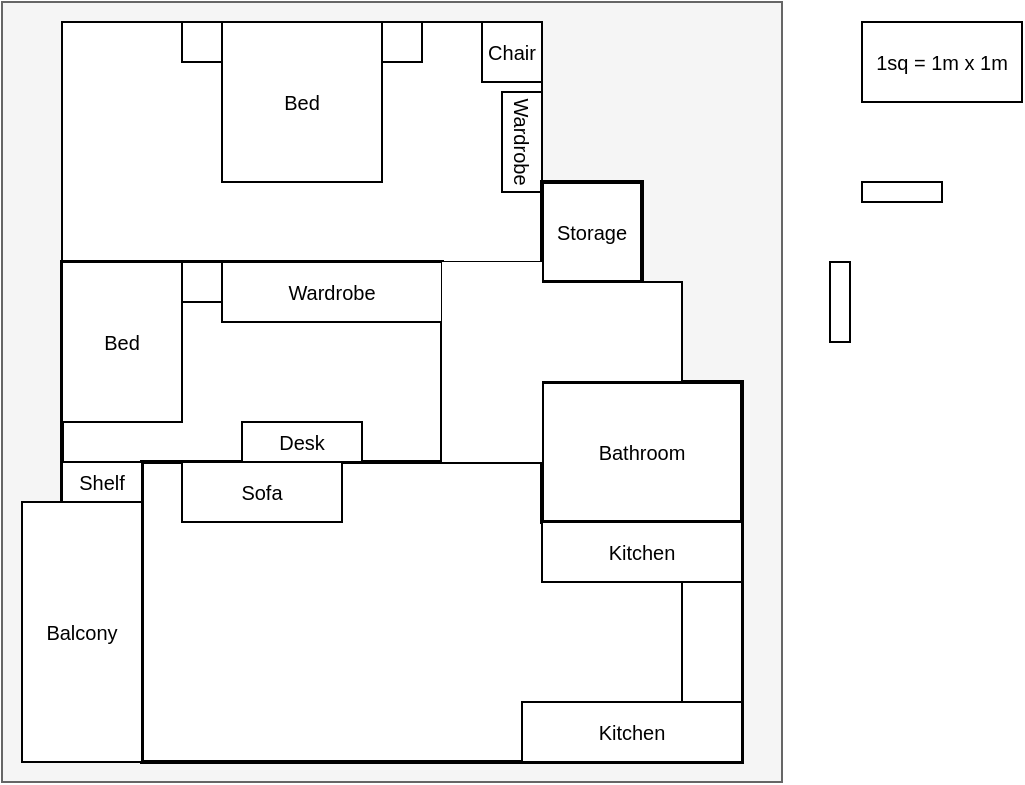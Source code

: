<mxfile version="14.9.4" type="github" pages="2">
  <diagram id="druhfETbFBSyGkSbb73c" name="Battersea Reach">
    <mxGraphModel dx="925" dy="613" grid="1" gridSize="10" guides="1" tooltips="1" connect="1" arrows="1" fold="1" page="1" pageScale="1" pageWidth="927" pageHeight="1169" math="0" shadow="0">
      <root>
        <mxCell id="0" />
        <mxCell id="1" parent="0" />
        <mxCell id="5Npf9kb0wy_wCq6wi10j-29" value="" style="rounded=0;whiteSpace=wrap;html=1;fillColor=#f5f5f5;strokeColor=#666666;fontColor=#333333;" parent="1" vertex="1">
          <mxGeometry x="50" y="110" width="390" height="390" as="geometry" />
        </mxCell>
        <mxCell id="5Npf9kb0wy_wCq6wi10j-1" value="" style="rounded=0;whiteSpace=wrap;html=1;" parent="1" vertex="1">
          <mxGeometry x="80" y="120" width="240" height="120" as="geometry" />
        </mxCell>
        <mxCell id="5Npf9kb0wy_wCq6wi10j-2" value="" style="rounded=0;whiteSpace=wrap;html=1;strokeWidth=2;" parent="1" vertex="1">
          <mxGeometry x="80" y="240" width="190" height="120" as="geometry" />
        </mxCell>
        <mxCell id="5Npf9kb0wy_wCq6wi10j-3" value="" style="rounded=0;whiteSpace=wrap;html=1;strokeWidth=2;" parent="1" vertex="1">
          <mxGeometry x="120" y="340" width="300" height="150" as="geometry" />
        </mxCell>
        <mxCell id="5Npf9kb0wy_wCq6wi10j-5" value="Bed" style="rounded=0;whiteSpace=wrap;html=1;fontSize=10;" parent="1" vertex="1">
          <mxGeometry x="80" y="240" width="60" height="80" as="geometry" />
        </mxCell>
        <mxCell id="5Npf9kb0wy_wCq6wi10j-6" value="Wardrobe" style="rounded=0;whiteSpace=wrap;html=1;fontSize=10;" parent="1" vertex="1">
          <mxGeometry x="160" y="240" width="110" height="30" as="geometry" />
        </mxCell>
        <mxCell id="5Npf9kb0wy_wCq6wi10j-8" value="Shelf" style="rounded=0;whiteSpace=wrap;html=1;fontSize=10;" parent="1" vertex="1">
          <mxGeometry x="80" y="340" width="40" height="20" as="geometry" />
        </mxCell>
        <mxCell id="5Npf9kb0wy_wCq6wi10j-9" value="Desk" style="rounded=0;whiteSpace=wrap;html=1;fontSize=10;" parent="1" vertex="1">
          <mxGeometry x="170" y="320" width="60" height="20" as="geometry" />
        </mxCell>
        <mxCell id="5Npf9kb0wy_wCq6wi10j-10" value="" style="rounded=0;whiteSpace=wrap;html=1;" parent="1" vertex="1">
          <mxGeometry x="140" y="240" width="20" height="20" as="geometry" />
        </mxCell>
        <mxCell id="5Npf9kb0wy_wCq6wi10j-12" value="Bed" style="rounded=0;whiteSpace=wrap;html=1;fontSize=10;" parent="1" vertex="1">
          <mxGeometry x="160" y="120" width="80" height="80" as="geometry" />
        </mxCell>
        <mxCell id="5Npf9kb0wy_wCq6wi10j-14" value="Wardrobe" style="rounded=0;whiteSpace=wrap;html=1;horizontal=0;fontSize=10;rotation=-180;" parent="1" vertex="1">
          <mxGeometry x="300" y="155" width="20" height="50" as="geometry" />
        </mxCell>
        <mxCell id="5Npf9kb0wy_wCq6wi10j-17" value="" style="rounded=0;whiteSpace=wrap;html=1;" parent="1" vertex="1">
          <mxGeometry x="140" y="120" width="20" height="20" as="geometry" />
        </mxCell>
        <mxCell id="5Npf9kb0wy_wCq6wi10j-18" value="Chair" style="rounded=0;whiteSpace=wrap;html=1;fontSize=10;" parent="1" vertex="1">
          <mxGeometry x="290" y="120" width="30" height="30" as="geometry" />
        </mxCell>
        <mxCell id="5Npf9kb0wy_wCq6wi10j-20" value="" style="rounded=0;whiteSpace=wrap;html=1;" parent="1" vertex="1">
          <mxGeometry x="240" y="120" width="20" height="20" as="geometry" />
        </mxCell>
        <mxCell id="5Npf9kb0wy_wCq6wi10j-21" value="Balcony" style="rounded=0;whiteSpace=wrap;html=1;fontSize=10;" parent="1" vertex="1">
          <mxGeometry x="60" y="360" width="60" height="130" as="geometry" />
        </mxCell>
        <mxCell id="5Npf9kb0wy_wCq6wi10j-22" value="Bathroom" style="rounded=0;whiteSpace=wrap;html=1;fontSize=10;strokeWidth=2;" parent="1" vertex="1">
          <mxGeometry x="320" y="300" width="100" height="70" as="geometry" />
        </mxCell>
        <mxCell id="5Npf9kb0wy_wCq6wi10j-23" value="Kitchen" style="rounded=0;whiteSpace=wrap;html=1;fontSize=10;" parent="1" vertex="1">
          <mxGeometry x="310" y="460" width="110" height="30" as="geometry" />
        </mxCell>
        <mxCell id="5Npf9kb0wy_wCq6wi10j-24" value="Kitchen" style="rounded=0;whiteSpace=wrap;html=1;fontSize=10;" parent="1" vertex="1">
          <mxGeometry x="320" y="370" width="100" height="30" as="geometry" />
        </mxCell>
        <mxCell id="5Npf9kb0wy_wCq6wi10j-25" value="" style="rounded=0;whiteSpace=wrap;html=1;" parent="1" vertex="1">
          <mxGeometry x="390" y="400" width="30" height="60" as="geometry" />
        </mxCell>
        <mxCell id="5Npf9kb0wy_wCq6wi10j-26" value="Storage" style="rounded=0;whiteSpace=wrap;html=1;fontSize=10;strokeWidth=2;" parent="1" vertex="1">
          <mxGeometry x="320" y="200" width="50" height="50" as="geometry" />
        </mxCell>
        <mxCell id="5Npf9kb0wy_wCq6wi10j-30" value="1sq = 1m x 1m" style="rounded=0;whiteSpace=wrap;html=1;fontSize=10;" parent="1" vertex="1">
          <mxGeometry x="480" y="120" width="80" height="40" as="geometry" />
        </mxCell>
        <mxCell id="-syPLlcu9qwJM4kIRvjx-2" value="" style="rounded=0;whiteSpace=wrap;html=1;" parent="1" vertex="1">
          <mxGeometry x="270" y="250" width="120" height="50" as="geometry" />
        </mxCell>
        <mxCell id="-syPLlcu9qwJM4kIRvjx-4" value="" style="rounded=0;whiteSpace=wrap;html=1;strokeColor=none;" parent="1" vertex="1">
          <mxGeometry x="270" y="240" width="50" height="100" as="geometry" />
        </mxCell>
        <mxCell id="8Y6gkMLPE6iw89qjJmYW-1" value="" style="rounded=0;whiteSpace=wrap;html=1;" vertex="1" parent="1">
          <mxGeometry x="480" y="200" width="40" height="10" as="geometry" />
        </mxCell>
        <mxCell id="8Y6gkMLPE6iw89qjJmYW-2" value="" style="rounded=0;whiteSpace=wrap;html=1;" vertex="1" parent="1">
          <mxGeometry x="464" y="240" width="10" height="40" as="geometry" />
        </mxCell>
        <mxCell id="0Mkpy5zgQLaZT1bcSFLE-1" value="Sofa" style="rounded=0;whiteSpace=wrap;html=1;fontSize=10;" vertex="1" parent="1">
          <mxGeometry x="140" y="340" width="80" height="30" as="geometry" />
        </mxCell>
      </root>
    </mxGraphModel>
  </diagram>
  <diagram id="fBHivNYOMm5s7hYjwDdY" name="Colvestone">
    <mxGraphModel dx="786" dy="521" grid="1" gridSize="10" guides="1" tooltips="1" connect="1" arrows="1" fold="1" page="1" pageScale="1" pageWidth="927" pageHeight="1169" math="0" shadow="0">
      <root>
        <mxCell id="ZYMKqe1IJGEOacw6ZTmr-0" />
        <mxCell id="ZYMKqe1IJGEOacw6ZTmr-1" parent="ZYMKqe1IJGEOacw6ZTmr-0" />
        <mxCell id="ZYMKqe1IJGEOacw6ZTmr-2" value="" style="rounded=0;whiteSpace=wrap;html=1;" vertex="1" parent="ZYMKqe1IJGEOacw6ZTmr-1">
          <mxGeometry x="240" y="200" width="180" height="240" as="geometry" />
        </mxCell>
        <mxCell id="ZYMKqe1IJGEOacw6ZTmr-3" value="" style="rounded=0;whiteSpace=wrap;html=1;" vertex="1" parent="ZYMKqe1IJGEOacw6ZTmr-1">
          <mxGeometry x="110" y="200" width="90" height="150" as="geometry" />
        </mxCell>
        <mxCell id="ZYMKqe1IJGEOacw6ZTmr-4" value="" style="rounded=0;whiteSpace=wrap;html=1;" vertex="1" parent="ZYMKqe1IJGEOacw6ZTmr-1">
          <mxGeometry x="200" y="200" width="40" height="240" as="geometry" />
        </mxCell>
        <mxCell id="ZYMKqe1IJGEOacw6ZTmr-5" value="" style="rounded=0;whiteSpace=wrap;html=1;" vertex="1" parent="ZYMKqe1IJGEOacw6ZTmr-1">
          <mxGeometry x="480" y="200" width="200" height="220" as="geometry" />
        </mxCell>
        <mxCell id="ZYMKqe1IJGEOacw6ZTmr-6" value="" style="rounded=0;whiteSpace=wrap;html=1;fillColor=#eeeeee;strokeColor=#36393d;" vertex="1" parent="ZYMKqe1IJGEOacw6ZTmr-1">
          <mxGeometry x="480" y="310" width="90" height="110" as="geometry" />
        </mxCell>
        <mxCell id="d3RasZPPqcMWsvOIKXUK-0" value="Bed" style="rounded=0;whiteSpace=wrap;html=1;fontSize=10;rotation=0;" vertex="1" parent="ZYMKqe1IJGEOacw6ZTmr-1">
          <mxGeometry x="540" y="200" width="80" height="80" as="geometry" />
        </mxCell>
        <mxCell id="uC5aiSBGLv3QAxdQuIUc-0" value="Bed" style="rounded=0;whiteSpace=wrap;html=1;fontSize=10;rotation=0;" vertex="1" parent="ZYMKqe1IJGEOacw6ZTmr-1">
          <mxGeometry x="140" y="200" width="60" height="80" as="geometry" />
        </mxCell>
        <mxCell id="g7hOZu0ZxPJUqNHqu4ER-0" value="Desk" style="rounded=0;whiteSpace=wrap;html=1;fontSize=10;rotation=-90;" vertex="1" parent="ZYMKqe1IJGEOacw6ZTmr-1">
          <mxGeometry x="90" y="290" width="60" height="20" as="geometry" />
        </mxCell>
        <mxCell id="JzX7HWhOgy52Wni7Lj_o-0" value="WD" style="rounded=0;whiteSpace=wrap;html=1;horizontal=0;fontSize=10;rotation=-90;" vertex="1" parent="ZYMKqe1IJGEOacw6ZTmr-1">
          <mxGeometry x="145" y="330" width="20" height="20" as="geometry" />
        </mxCell>
        <mxCell id="-n6iUhinFfsBnPHUAkWO-0" value="Sofa" style="rounded=0;whiteSpace=wrap;html=1;fontSize=10;rotation=90;" vertex="1" parent="ZYMKqe1IJGEOacw6ZTmr-1">
          <mxGeometry x="625" y="248" width="80" height="30" as="geometry" />
        </mxCell>
      </root>
    </mxGraphModel>
  </diagram>
</mxfile>
